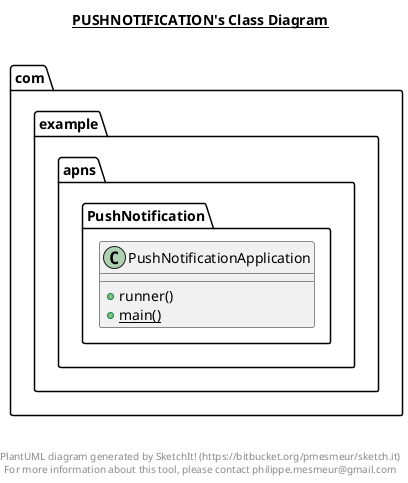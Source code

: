 @startuml

title __PUSHNOTIFICATION's Class Diagram__\n

  package com.example.apns.PushNotification {
    class PushNotificationApplication {
        + runner()
        {static} + main()
    }
  }
  



right footer


PlantUML diagram generated by SketchIt! (https://bitbucket.org/pmesmeur/sketch.it)
For more information about this tool, please contact philippe.mesmeur@gmail.com
endfooter

@enduml
